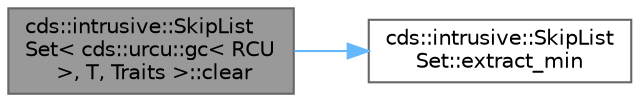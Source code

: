 digraph "cds::intrusive::SkipListSet&lt; cds::urcu::gc&lt; RCU &gt;, T, Traits &gt;::clear"
{
 // LATEX_PDF_SIZE
  bgcolor="transparent";
  edge [fontname=Helvetica,fontsize=10,labelfontname=Helvetica,labelfontsize=10];
  node [fontname=Helvetica,fontsize=10,shape=box,height=0.2,width=0.4];
  rankdir="LR";
  Node1 [id="Node000001",label="cds::intrusive::SkipList\lSet\< cds::urcu::gc\< RCU\l \>, T, Traits \>::clear",height=0.2,width=0.4,color="gray40", fillcolor="grey60", style="filled", fontcolor="black",tooltip="Clears the set (not atomic)"];
  Node1 -> Node2 [id="edge2_Node000001_Node000002",color="steelblue1",style="solid",tooltip=" "];
  Node2 [id="Node000002",label="cds::intrusive::SkipList\lSet::extract_min",height=0.2,width=0.4,color="grey40", fillcolor="white", style="filled",URL="$classcds_1_1intrusive_1_1_skip_list_set.html#a95ba518ea3321e4d0434b62ebeb6e19c",tooltip="Extracts an item with minimal key from the list"];
}
